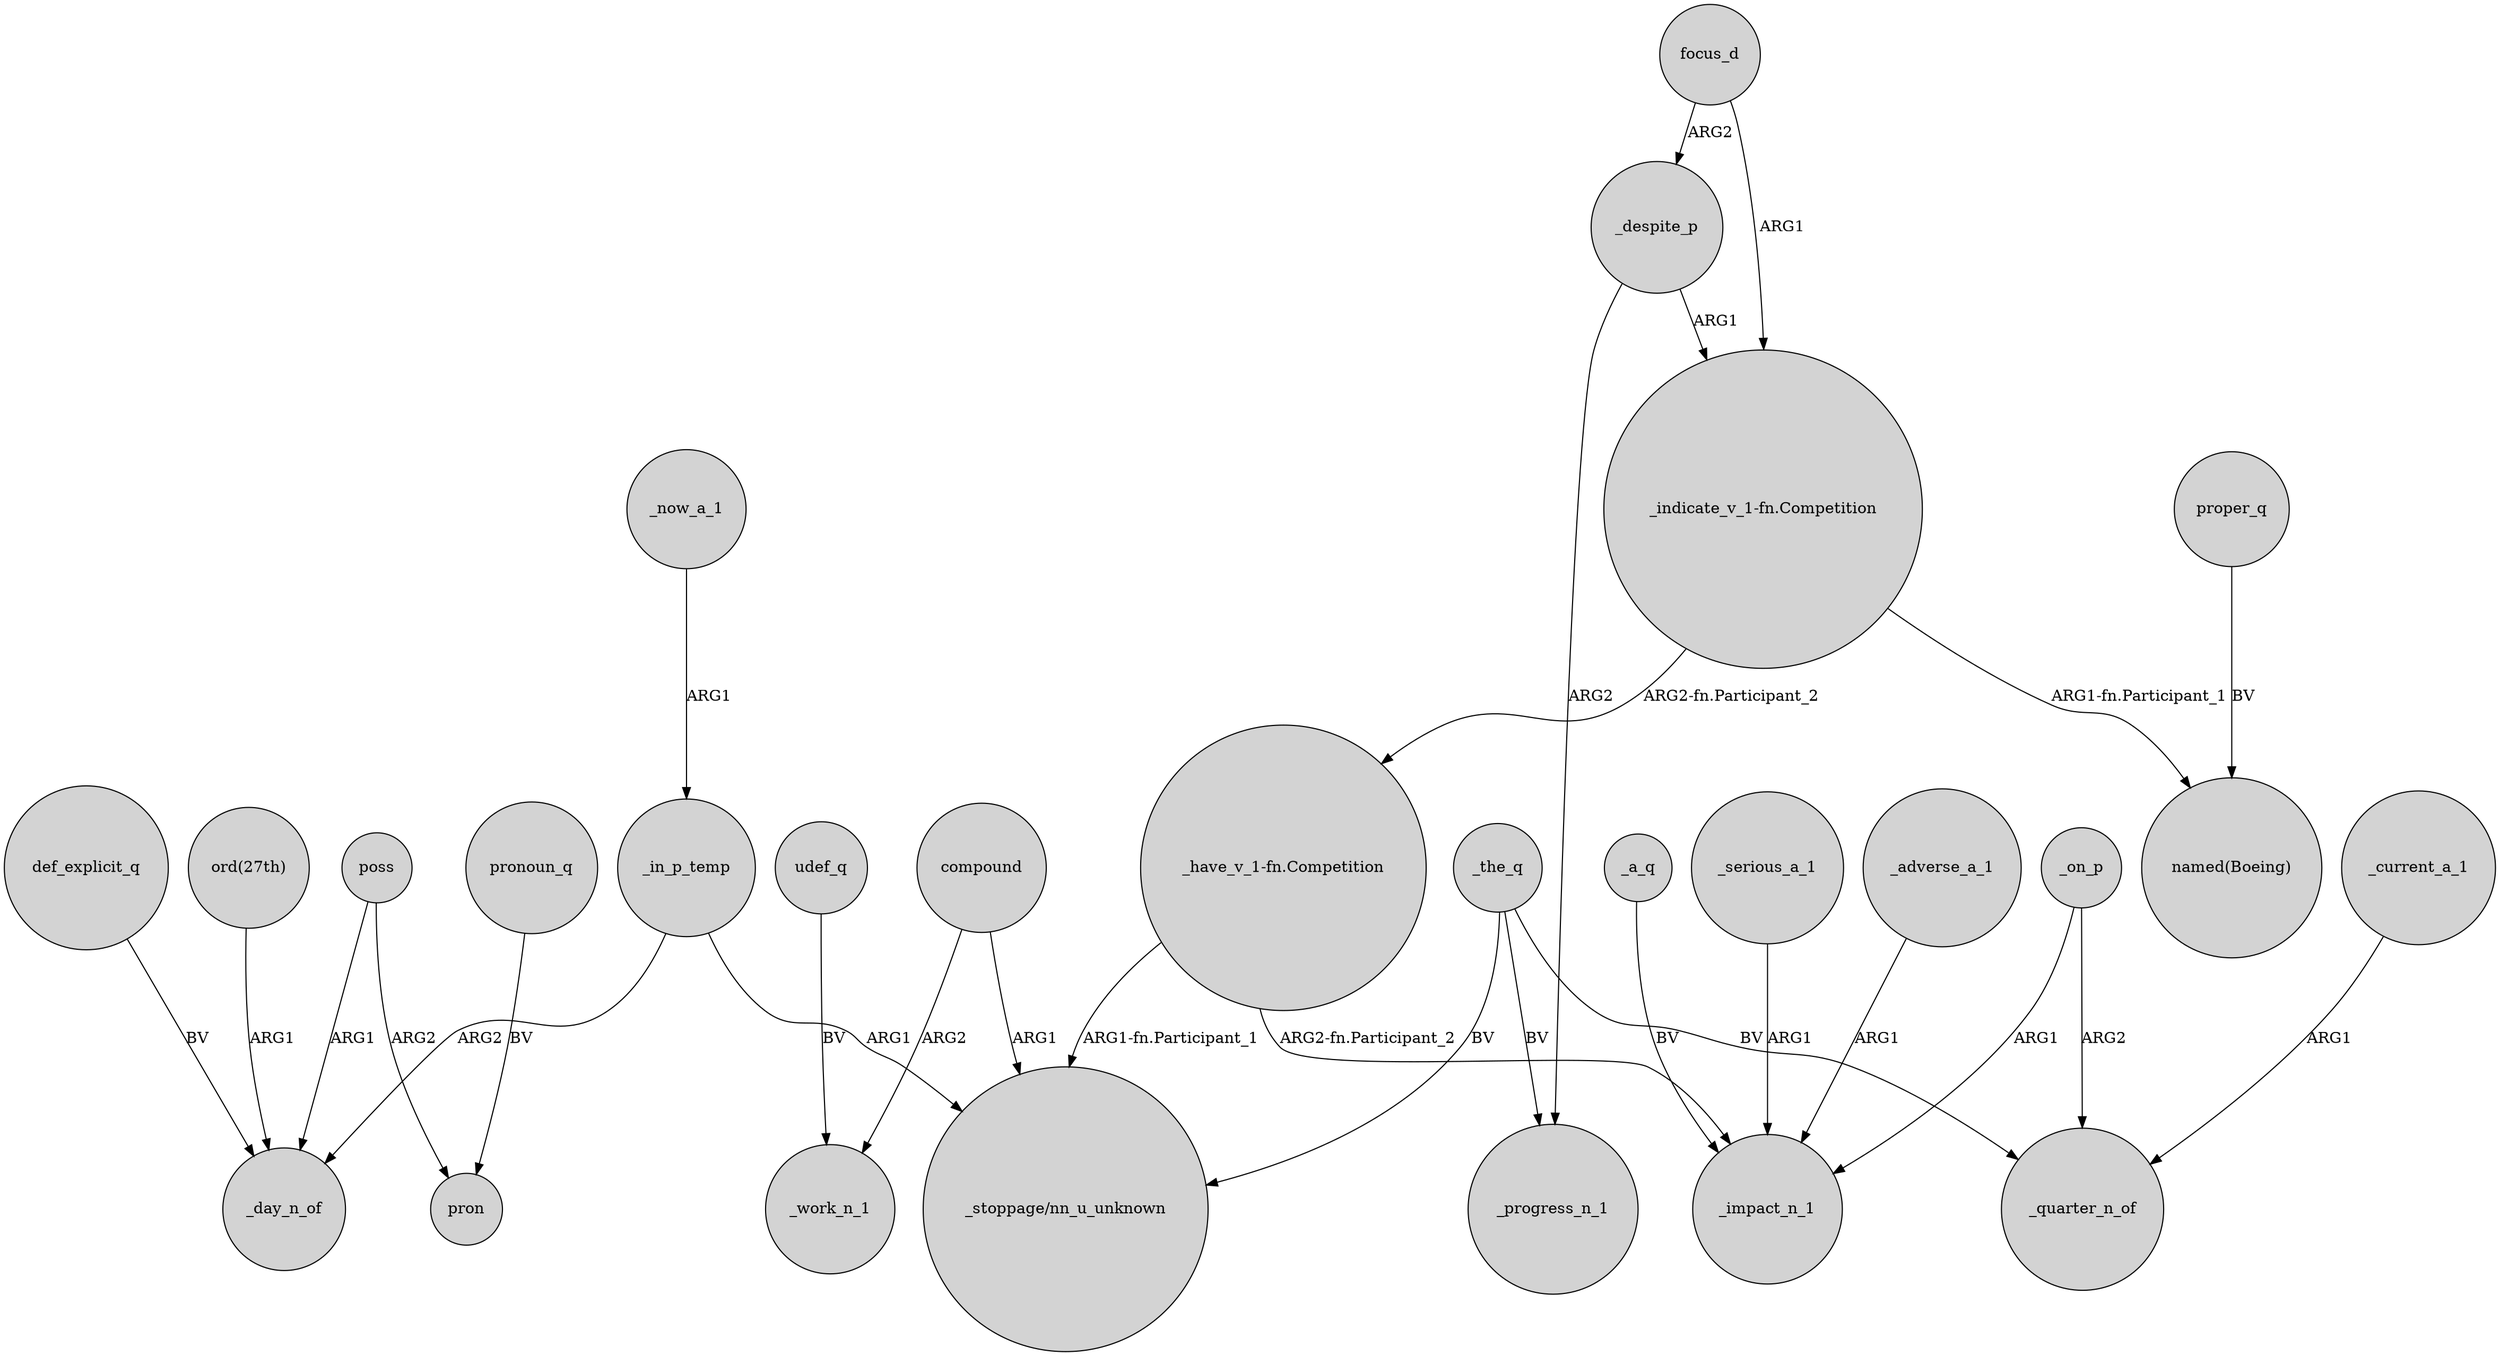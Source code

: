 digraph {
	node [shape=circle style=filled]
	def_explicit_q -> _day_n_of [label=BV]
	_now_a_1 -> _in_p_temp [label=ARG1]
	_adverse_a_1 -> _impact_n_1 [label=ARG1]
	compound -> _work_n_1 [label=ARG2]
	udef_q -> _work_n_1 [label=BV]
	"_indicate_v_1-fn.Competition" -> "_have_v_1-fn.Competition" [label="ARG2-fn.Participant_2"]
	_the_q -> _quarter_n_of [label=BV]
	"_indicate_v_1-fn.Competition" -> "named(Boeing)" [label="ARG1-fn.Participant_1"]
	"_have_v_1-fn.Competition" -> _impact_n_1 [label="ARG2-fn.Participant_2"]
	_the_q -> "_stoppage/nn_u_unknown" [label=BV]
	poss -> _day_n_of [label=ARG1]
	pronoun_q -> pron [label=BV]
	focus_d -> _despite_p [label=ARG2]
	poss -> pron [label=ARG2]
	_despite_p -> "_indicate_v_1-fn.Competition" [label=ARG1]
	_current_a_1 -> _quarter_n_of [label=ARG1]
	_on_p -> _quarter_n_of [label=ARG2]
	focus_d -> "_indicate_v_1-fn.Competition" [label=ARG1]
	_the_q -> _progress_n_1 [label=BV]
	_in_p_temp -> "_stoppage/nn_u_unknown" [label=ARG1]
	_a_q -> _impact_n_1 [label=BV]
	_despite_p -> _progress_n_1 [label=ARG2]
	"_have_v_1-fn.Competition" -> "_stoppage/nn_u_unknown" [label="ARG1-fn.Participant_1"]
	compound -> "_stoppage/nn_u_unknown" [label=ARG1]
	_in_p_temp -> _day_n_of [label=ARG2]
	_serious_a_1 -> _impact_n_1 [label=ARG1]
	"ord(27th)" -> _day_n_of [label=ARG1]
	_on_p -> _impact_n_1 [label=ARG1]
	proper_q -> "named(Boeing)" [label=BV]
}
